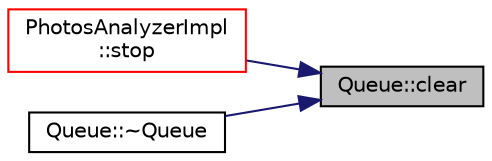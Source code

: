 digraph "Queue::clear"
{
 // LATEX_PDF_SIZE
  edge [fontname="Helvetica",fontsize="10",labelfontname="Helvetica",labelfontsize="10"];
  node [fontname="Helvetica",fontsize="10",shape=record];
  rankdir="RL";
  Node1 [label="Queue::clear",height=0.2,width=0.4,color="black", fillcolor="grey75", style="filled", fontcolor="black",tooltip="Remove queued items."];
  Node1 -> Node2 [dir="back",color="midnightblue",fontsize="10",style="solid",fontname="Helvetica"];
  Node2 [label="PhotosAnalyzerImpl\l::stop",height=0.2,width=0.4,color="red", fillcolor="white", style="filled",URL="$class_photos_analyzer_impl.html#aed1eb8912b058a9583e124b14e53dfe9",tooltip=" "];
  Node1 -> Node4 [dir="back",color="midnightblue",fontsize="10",style="solid",fontname="Helvetica"];
  Node4 [label="Queue::~Queue",height=0.2,width=0.4,color="black", fillcolor="white", style="filled",URL="$class_queue.html#a54283914b0f086199961cfb52a911793",tooltip=" "];
}
